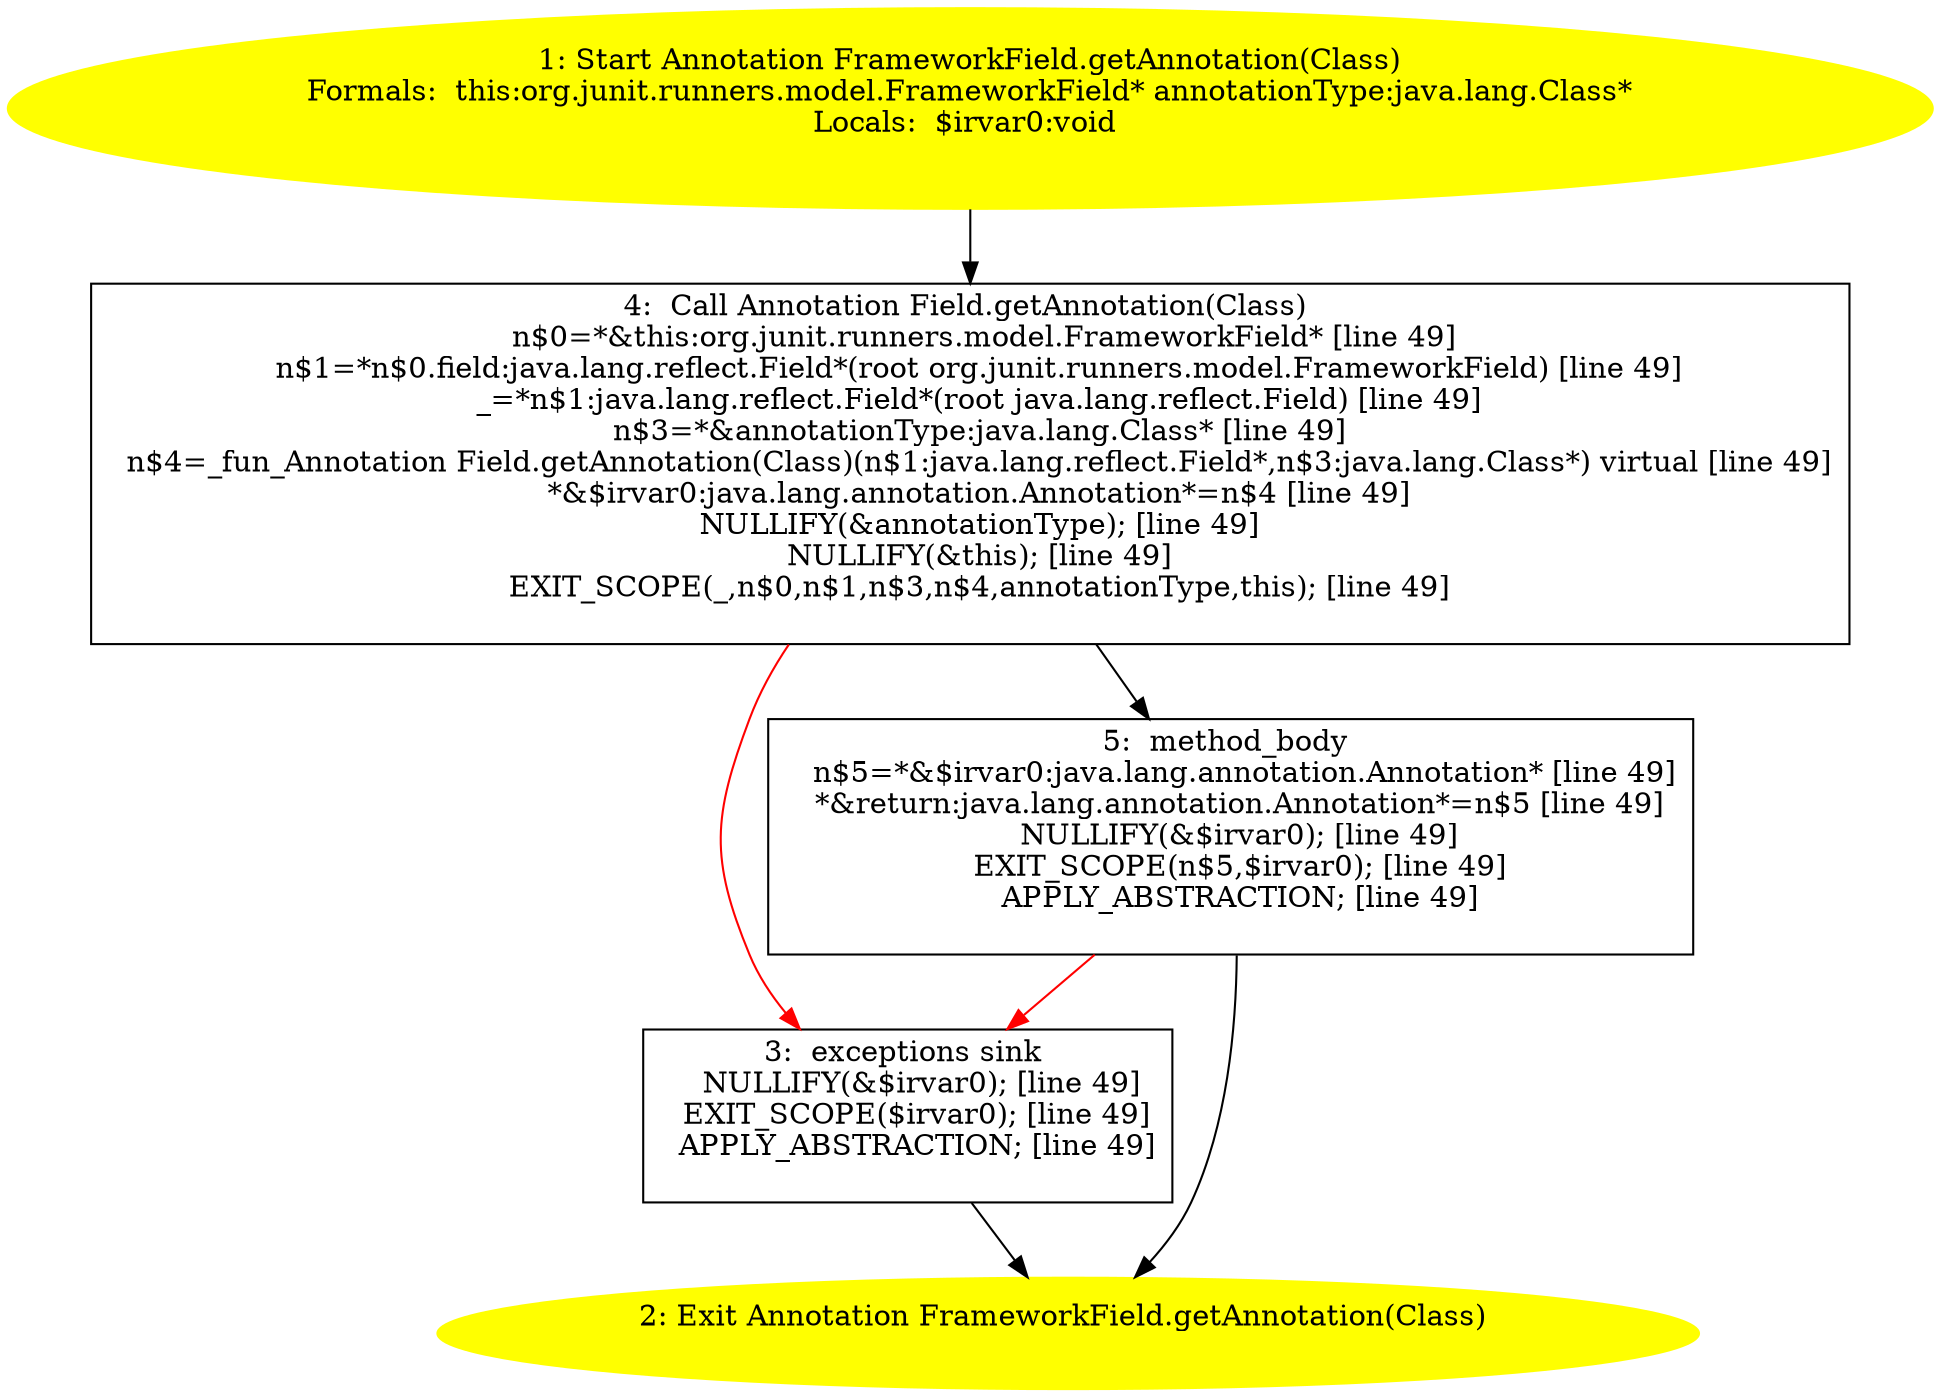 /* @generated */
digraph cfg {
"org.junit.runners.model.FrameworkField.getAnnotation(java.lang.Class):java.lang.annotation.Annotatio.0a4e75a922415b778ebd52c1418565ea_1" [label="1: Start Annotation FrameworkField.getAnnotation(Class)\nFormals:  this:org.junit.runners.model.FrameworkField* annotationType:java.lang.Class*\nLocals:  $irvar0:void \n  " color=yellow style=filled]
	

	 "org.junit.runners.model.FrameworkField.getAnnotation(java.lang.Class):java.lang.annotation.Annotatio.0a4e75a922415b778ebd52c1418565ea_1" -> "org.junit.runners.model.FrameworkField.getAnnotation(java.lang.Class):java.lang.annotation.Annotatio.0a4e75a922415b778ebd52c1418565ea_4" ;
"org.junit.runners.model.FrameworkField.getAnnotation(java.lang.Class):java.lang.annotation.Annotatio.0a4e75a922415b778ebd52c1418565ea_2" [label="2: Exit Annotation FrameworkField.getAnnotation(Class) \n  " color=yellow style=filled]
	

"org.junit.runners.model.FrameworkField.getAnnotation(java.lang.Class):java.lang.annotation.Annotatio.0a4e75a922415b778ebd52c1418565ea_3" [label="3:  exceptions sink \n   NULLIFY(&$irvar0); [line 49]\n  EXIT_SCOPE($irvar0); [line 49]\n  APPLY_ABSTRACTION; [line 49]\n " shape="box"]
	

	 "org.junit.runners.model.FrameworkField.getAnnotation(java.lang.Class):java.lang.annotation.Annotatio.0a4e75a922415b778ebd52c1418565ea_3" -> "org.junit.runners.model.FrameworkField.getAnnotation(java.lang.Class):java.lang.annotation.Annotatio.0a4e75a922415b778ebd52c1418565ea_2" ;
"org.junit.runners.model.FrameworkField.getAnnotation(java.lang.Class):java.lang.annotation.Annotatio.0a4e75a922415b778ebd52c1418565ea_4" [label="4:  Call Annotation Field.getAnnotation(Class) \n   n$0=*&this:org.junit.runners.model.FrameworkField* [line 49]\n  n$1=*n$0.field:java.lang.reflect.Field*(root org.junit.runners.model.FrameworkField) [line 49]\n  _=*n$1:java.lang.reflect.Field*(root java.lang.reflect.Field) [line 49]\n  n$3=*&annotationType:java.lang.Class* [line 49]\n  n$4=_fun_Annotation Field.getAnnotation(Class)(n$1:java.lang.reflect.Field*,n$3:java.lang.Class*) virtual [line 49]\n  *&$irvar0:java.lang.annotation.Annotation*=n$4 [line 49]\n  NULLIFY(&annotationType); [line 49]\n  NULLIFY(&this); [line 49]\n  EXIT_SCOPE(_,n$0,n$1,n$3,n$4,annotationType,this); [line 49]\n " shape="box"]
	

	 "org.junit.runners.model.FrameworkField.getAnnotation(java.lang.Class):java.lang.annotation.Annotatio.0a4e75a922415b778ebd52c1418565ea_4" -> "org.junit.runners.model.FrameworkField.getAnnotation(java.lang.Class):java.lang.annotation.Annotatio.0a4e75a922415b778ebd52c1418565ea_5" ;
	 "org.junit.runners.model.FrameworkField.getAnnotation(java.lang.Class):java.lang.annotation.Annotatio.0a4e75a922415b778ebd52c1418565ea_4" -> "org.junit.runners.model.FrameworkField.getAnnotation(java.lang.Class):java.lang.annotation.Annotatio.0a4e75a922415b778ebd52c1418565ea_3" [color="red" ];
"org.junit.runners.model.FrameworkField.getAnnotation(java.lang.Class):java.lang.annotation.Annotatio.0a4e75a922415b778ebd52c1418565ea_5" [label="5:  method_body \n   n$5=*&$irvar0:java.lang.annotation.Annotation* [line 49]\n  *&return:java.lang.annotation.Annotation*=n$5 [line 49]\n  NULLIFY(&$irvar0); [line 49]\n  EXIT_SCOPE(n$5,$irvar0); [line 49]\n  APPLY_ABSTRACTION; [line 49]\n " shape="box"]
	

	 "org.junit.runners.model.FrameworkField.getAnnotation(java.lang.Class):java.lang.annotation.Annotatio.0a4e75a922415b778ebd52c1418565ea_5" -> "org.junit.runners.model.FrameworkField.getAnnotation(java.lang.Class):java.lang.annotation.Annotatio.0a4e75a922415b778ebd52c1418565ea_2" ;
	 "org.junit.runners.model.FrameworkField.getAnnotation(java.lang.Class):java.lang.annotation.Annotatio.0a4e75a922415b778ebd52c1418565ea_5" -> "org.junit.runners.model.FrameworkField.getAnnotation(java.lang.Class):java.lang.annotation.Annotatio.0a4e75a922415b778ebd52c1418565ea_3" [color="red" ];
}
